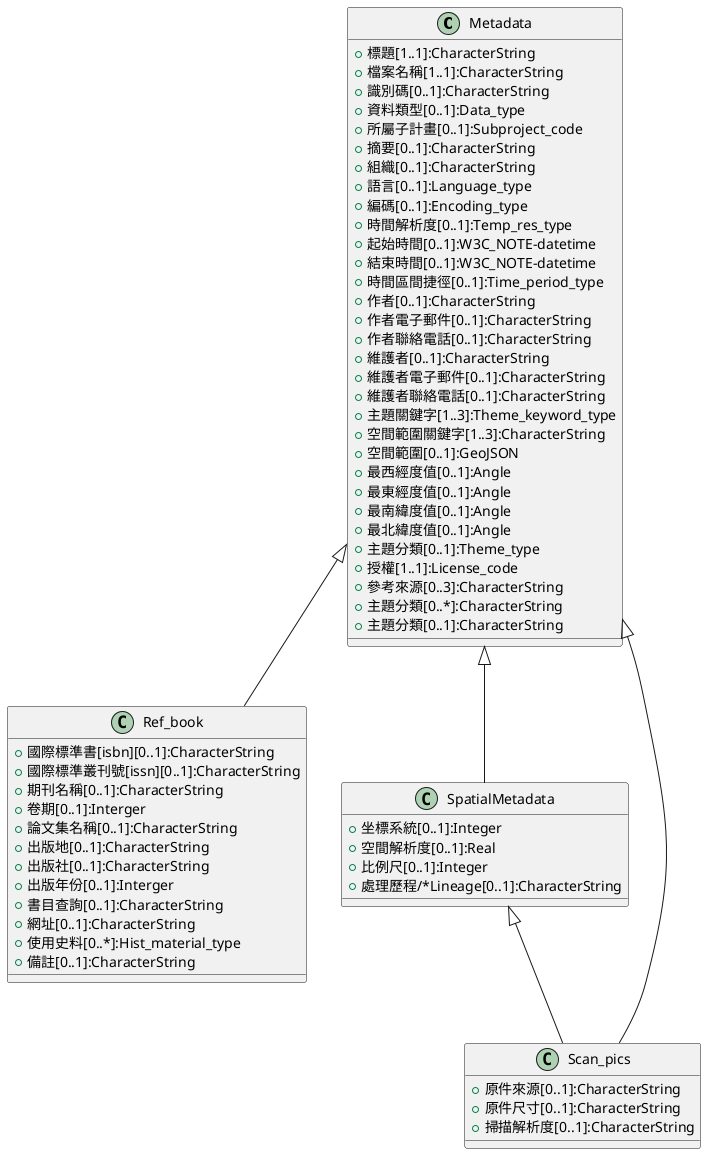 ```uml
@startuml

  Class Metadata {
    +標題[1..1]:CharacterString 
    /'{"def":"資料集名稱","zhTW":"標題","值域":"自由文字"}'/
    +檔案名稱[1..1]:CharacterString 
    /'{"def":"資料集詮釋資料網址 ","zhTW":"網址","值域":"unicode","note":"為CKAN預設之欄位"}'/
    +識別碼[0..1]:CharacterString
    /'{"def":"資料集檔案原始具有之唯一識別碼","zhTW":"識別碼","值域":"自由文字"}'/
    +資料類型[0..1]:Data_type
    /'{"def":"資料集所屬之類型","zhTW":"資料類型","值域":"codelist"}'/
    +所屬子計畫[0..1]:Subproject_code
    /'{"def":"資料集所屬之子計畫","zhTW":"所屬子計畫","值域":"codelist"}'/
    +摘要[0..1]:CharacterString
    /'{"def":"資料集之重要特性說明","zhTW":"摘要","值域":"自由文字"}'/
    +組織[0..1]:CharacterString
    /'{"def":"資料集所屬之組織單位","zhTW":"組織","值域":"codelist","note":"為CKAN預設之欄位"}'/
    +語言[0..1]:Language_type
    /'{"def":"資料集檔案原始之語系","zhTW":"語言","值域":"codelist"}'/
    +編碼[0..1]:Encoding_type
    /'{"def":"資料集檔案之字元編碼標準","zhTW":"編碼","值域":"codelist"}'/
    +時間解析度[0..1]:Temp_res_type
    /'{"def":"資料集檔案內容所代表時間之最細致時間單位","zhTW":"時間解析度","值域":"codelist"}'/
    +起始時間[0..1]:W3C_NOTE-datetime
    /'{"def":"資料集檔案內容所代表時間之起始時間點(段)","zhTW":"起始時間","值域":"由時間解析度決定。接受的格式為 'YYYY' (年/十年/百年)、'YYYY-MM' (月)、'YYYY-MM-DD' (日)。Depend on the temporal resolution setting. Acceptable formats: 'YYYY', 'YYYY-MM', or 'YYYY-MM-DD'."}'/
    +結束時間[0..1]:W3C_NOTE-datetime
    /'{"def":"資料集檔案內容所代表時間之結束時間點(段)","zhTW":"結束時間","值域":"由時間解析度決定。接受的格式為 'YYYY' (年/十年/百年)、'YYYY-MM' (月)、'YYYY-MM-DD' (日)。Depend on the temporal resolution setting. Acceptable formats: 'YYYY', 'YYYY-MM', or 'YYYY-MM-DD'."}'/
    +時間區間捷徑[0..1]:Time_period_type
    /'{"def":"資料集檔案內容所代表時間之歷史時期","zhTW":"時間區間捷徑","值域":"codelist"}'/
    +作者[0..1]:CharacterString
    /'{"def":"資料集檔案之原始創作者或單位","zhTW":"作者","值域":"自由文字"}'/
    +作者電子郵件[0..1]:CharacterString
    /'{"def":"創作者(單位)之電子郵件信箱","zhTW":"作者電子郵件","值域":"自由文字"}'/
    +作者聯絡電話[0..1]:CharacterString
    /'{"def":"創作者(單位)之聯絡電話","zhTW":"作者聯絡電話","值域":"自由文字"}'/
    +維護者[0..1]:CharacterString
    /'{"def":"負責維護資料集檔案之人員或單位","zhTW":"維護者","值域":"自由文字"}'/
    +維護者電子郵件[0..1]:CharacterString
    /'{"def":"維護者之電子郵件信箱","zhTW":"維護者電子郵件","值域":"自由文字"}'/
    +維護者聯絡電話[0..1]:CharacterString
    /'{"def":"維護者之聯絡電話","zhTW":"維護者聯絡電話","值域":"自由文字"}'/
    +主題關鍵字[1..3]:Theme_keyword_type 
    /'{"def":"可具體描述資料集主題的常用字彙或專有名詞","zhTW":"主題關鍵字","值域":"codelist"}'/
    +空間範圍關鍵字[1..3]:CharacterString 
    /'{"def":"可具體描述資料集空間範圍的地名或專有名詞","zhTW":"空間範圍關鍵字","值域":"codelist"}'/
    +空間範圍[0..1]:GeoJSON
    /'{"def":"描述資料檔案所涵蓋之空間範圍","zhTW":"空間範圍","值域":"自由文字","note":"為CKAN預設之欄位"}'/
    +最西經度值[0..1]:Angle
    /'{"def":"資料檔案內容所涵蓋空間範圍之最西經度，以角度表示","zhTW":"最西經度值","值域":"-180,0 <= 最西經度值<= 180,0"}'/
    +最東經度值[0..1]:Angle
    /'{"def":"資料檔案內容所涵蓋空間範圍之最東經度，以角度表示","zhTW":"最東經度值","值域":"-180,0 <= 最東經度值<= 180,0"}'/
    +最南緯度值[0..1]:Angle
    /'{"def":"資料檔案內容所涵蓋空間範圍之最南緯度，以角度表示","zhTW":"最南緯度值","值域":"-90,0 <= 最南緯度值<= 90,0;"}'/
    +最北緯度值[0..1]:Angle
    /'{"def":"資料檔案內容所涵蓋空間範圍之最北緯度，以角度表示","zhTW":"最北緯度值","值域":"-90,0 <= 最北緯度值<= 90,0;"}'/
    +主題分類[0..1]:Theme_type
    /'{"def":"資料檔案內容描述現象之主題分類","zhTW":"主題分類","值域":"codelist"}'/
    +授權[1..1]:License_code 
    /'{"def":"資料檔案授權之方式","zhTW":"授權","值域":"codelist"}'/
    +參考來源[0..3]:CharacterString 
    /'{"def":"資料集有關之參考資源描述","zhTW":"參考來源","值域":"自由文字"}'/
    +主題分類[0..*]:CharacterString 
    /'{"def":"描述資料集主題或空間的字彙標籤","zhTW":"主題分類","值域":"自由文字","note":"為CKAN預設之欄位"}'/
    +主題分類[0..1]:CharacterString
    /'{"def":"資料集檔案產出時間","zhTW":"主題分類","值域":"此處填寫資料產出時間，接受的格式為 'YYYY'、'YYYY-MM'、'YYYY-MM-DD'。若未填寫月 (日)，則由 '01' 取代。The time when data become available. Acceptable formats: 'YYYY', 'YYYY-MM', or 'YYYY-MM-DD'. Missing month (Day) will be filled with '01'"}'/
  }
  Class Ref_book {
    +國際標準書[isbn][0..1]:CharacterString
    /'{"def":"文獻書籍資料之國際標準書號","zhTW":"國際標準書[isbn]","值域":"自由文字"}'/
    +國際標準叢刊號[issn][0..1]:CharacterString
    /'{"def":"文獻書籍資料之國際標準叢刊號","zhTW":"國際標準叢刊號[issn]","值域":"自由文字"}'/
    +期刊名稱[0..1]:CharacterString
    /'{"def":"文獻書籍資料之期刊名稱","zhTW":"期刊名稱","值域":"自由文字"}'/
    +卷期[0..1]:Interger
    /'{"def":"文獻書籍資料之卷號","zhTW":"卷期","值域":"整數"}'/
    +論文集名稱[0..1]:CharacterString
    /'{"def":"文獻書籍資料之論文集名稱","zhTW":"論文集名稱","值域":"自由文字"}'/
    +出版地[0..1]:CharacterString
    /'{"def":"文獻書籍資料之出版地","zhTW":"出版地","值域":"自由文字"}'/
    +出版社[0..1]:CharacterString
    /'{"def":"文獻書籍資料之出版社","zhTW":"出版社","值域":"自由文字"}'/
    +出版年份[0..1]:Interger
    /'{"def":"文獻書籍資料之出版年份","zhTW":"出版年份","值域":"整數"}'/
    +書目查詢[0..1]:CharacterString
    /'{"def":"文獻書籍資料之出版社","zhTW":"書目查詢","值域":"自由文字"}'/
    +網址[0..1]:CharacterString
    /'{"def":"文獻書籍資料之電子資源連結","zhTW":"網址","值域":"自由文字"}'/
    +使用史料[0..*]:Hist_material_type
    /'{"def":"文獻書籍資料產出所參考之歷史資源","zhTW":"使用史料","值域":"自由文字"}'/
    +備註[0..1]:CharacterString
    /'{"def":"文獻書籍資料之備註說明","zhTW":"備註","值域":"自由文字"}'/
  }

  Class SpatialMetadata {
    +坐標系統[0..1]:Integer
    /'{"def":"空間資料集之坐標參考系統EPSG代碼","zhTW":"坐標系統","值域":"整數"}'/ 
    +空間解析度[0..1]:Real
    /'{"def":"空間資料集資料之地面取樣距離","zhTW":"空間解析度","值域":"實數","note":"距離單位為公尺"}'/
    +比例尺[0..1]:Integer
    /'{"def":"空間資料集資料之以等同紙圖或統計圖表比例尺方式所表示之比例尺分母數值","zhTW":"比例尺","值域":"整數","note":"記錄比例尺之分母"}'/
    +處理歷程/*Lineage[0..1]:CharacterString
    /'{"def":"空間資料集資料之處理歷程","zhTW":"處理歷程","值域":"自由文字"}'/
  }

  Class Scan_pics {
    +原件來源[0..1]:CharacterString
    /'{"def":"掃描圖像之原件來源、名稱或出處","zhTW":"原件來源","值域":"自由文字"}'/ 
    +原件尺寸[0..1]:CharacterString
    /'{"def":"掃描圖像之原件尺寸大小","zhTW":"原件尺寸","值域":"自由文字","note":"格式為長度x寬度，以公分為單位"}'/ 
    +掃描解析度[0..1]:CharacterString
    /'{"def":"掃描圖像之掃描解析度數值","zhTW":"掃描解析度","值域":"自由文字","note":"以DPI為單位"}'/ 
  }

  Metadata <|-- Ref_book
  Metadata <|-- SpatialMetadata
  Metadata <|-- Scan_pics
  SpatialMetadata <|-- Scan_pics

@enduml
```,```uml
@startuml

  Class Resource_Metadata {
    +檔案名稱[1..1]:CharacterString
    /'{"def":"資料檔案之名稱","zhTW":"檔案名稱","值域":"自由文字","note":"為CKAN預設之欄位"}'/
    +網址[1..1]:CharacterString
    /'{"def":"資料檔案線上連結之網址","zhTW":"網址","值域":"unicode","note":"為CKAN預設之欄位"}'/
    +格式[1..1]:CharacterString
    /'{"def":"資料檔案傳輸格式之名稱","zhTW":"格式","值域":"unicode","note":"為CKAN預設之欄位"}'/
    +坐標系統[0..1]:Integer
    /'{"def":"空間資料集檔案之坐標參考系統EPSG代碼","zhTW":"坐標系統","值域":"整數"}'/ 
    +摘要[0..1]:CharacterString
    /'{"def":"資料檔案之重要特性說明","zhTW":"摘要","值域":"摘要","note":"為CKAN預設之欄位"}'/ 
  }

  Class Subproject_code <<CodeList>> {
    +proj_1 
    +proj_2
    +proj_3
    +proj_4
    +no_selection
  }

  Class License_code <<CodeList>> {
    +授權類型未指定
    +開放資料共用公共領域貢獻和授權條款[PDDL]
    +開放資料公用姓名標示授權[ODC-BY]
    +創用CC公眾領域[CC0]
    +創用CC姓名標示[CC-BY]
    +創用CC姓名標示-相同方式分享[CC-BY-SA]
    +創用CC姓名標示-非商業性[CC-BY-NC]
    +創用CC姓名標示-非商業性-相同方式分享[CC-BY-NC-SA]
    +GNU自由文件授權條款[GFDL]
    +其他[開放]
    +其他[公眾領域]
    +其他[非商業]
    +其他[非開放]
    +政府資料開放平臺資料使用規範
  }

  Class Data_type <<CodeList>> {
    +statistics
    +books
    +pics_non_spatial
    +pics_spatial
    +grid/*raster
    +vector
    +tin
    +steropair/*stereopair
    +multimedia
  }

  Class Hist_material_type <<CodeList>> {
    +local_chronicles_in_qing_dynasty
    +japan_officials
    +officials_in_postwar_period
    +inscriptions
    +newspapers
    +maps
    +taiwanese_governor_office_files
    +dutch_formosa
    +field_researches
  }

  Class Theme_type <<Enumeration>> {
    +oceans
    /'{"def":"與鹽水水體的特徵物和其特性（包含內陸地區）有關之主題<br>例如潮汐、受潮汐影響的浪潮、海岸資訊、暗礁"}'/
    +climatologyMeteorologyAtmosphere
    /'{"def":"與大氣的處理過程與現象有關之主題<br>例如雲、天氣、氣候、大氣條件、氣候改變、降雨量"}'/
    +boundaries
    /'{"def":"與土地權利描述有關之主題<br>例如行政邊界界線"}'/
    +farming
    /'{"def":"與動物飼養和/或植物種植有關之主題<br>例如農耕、灌溉、水栽法、農園、畜牧、病蟲害和家畜"}'/
    +structure
    /'{"def":"與人工設施有關之主題<br>例如建築物、博物館、教堂、工廠、住家、紀念碑、商店、塔樓"}'/
    +transportation
    /'{"def":"與運輸有關之主題<br>例如道路、機場/航線、運輸路線、隧道、航海圖、飛機或船之位置、航圖、鐵路"}'/
    +elevation=006
    /'{"def":"高於或低於海平面的高程資訊<br>例如高度、海洋探測、數值高程模型、坡度"}'/
    +economy=005
    /'{"def":"與經濟活動和狀態有關的主題<br>例如生產、勞動、稅收、貿易、工業、觀光和生態旅遊、林業、漁業、商業或補狩業、探測和資源開發，如礦物、石油或天然氣"}'/
    +biota=002
    /'{"def":"與自然環境中植物群和/或動物群有關之主題<br>例如野生動物、植被、生物科學、生態學、荒漠、海洋生活、溼地、棲息地"}'/
    +location=013
    /'{"def":"與位置資訊和服務有關之主題<br>例如地址、控制網、控制點、郵遞區號及服務"}'/
    +utilitiesCommunication=019
    /'{"def":"與能源、廢棄物系統和公共通訊服務有關之主題<br>例如水利發電、地熱發電、太陽能與核能、水質淨化與供給、污水收集處理、電力和天然氣供給、數據交換、長途電信、無線電、通信網路"}'/
    +society=016
    /'{"def":"與社會文化特性有關之主題<br>例如社會福利、人類學、考古學、教育、傳統信仰、禮俗習慣、人口統計資料、娛樂活動、社會影響的評價、犯罪、司法審判、人口普查情報"}'/
    +environment=007
    /'{"def":"與環境資源、保護和保存有關的主題<br>例如環境汙染、資源浪費、環境衝擊評估、環境監控風險、天然保育區、景觀"}'/
    +intelligenceMilitary=011
    /'{"def":"與軍事基地、結構、活動有關之主題<br>例如兵營、訓練場、軍事運輸、情報搜集"}'/
    +planningCadastre=015
    /'{"def":"與土地未來之使用資訊有關之主題<br>例如土地使用圖、都市計畫圖、地籍調查、土地所有權"}'/
    +health=009
    /'{"def":"與健康、健康服務、人文生態學與環境安全有關之主題<br>例如疾病與身體不適、影響健康的因素、保健法、藥物濫用、身心健康、健康服務"}'/
    +geoscientificInformation=008
    /'{"def":"與地球科學有關之主題<br>例如地球物理學的地物特徵、地質學、礦產資源、組合科學、地球岩盤的組成起源、地震危機、火山活動、山崩、重力資訊、土壤、永久凍土、水文地質學、侵蝕"}'/
    +inlandWaters=012
    /'{"def":"與內陸地區的水特徵物、排水系統和其特性有關之主題<br>例如河流與冰河、鹽水湖、水資源利用計畫、水壩、水流、水災、水質、水道圖"}'/
    +imageryBaseMapsEarthCover=010
    /'{"def":"與底圖有關之主題<br>例如地表、地形圖、影像、未分類的影像、文字註記"}'/
  } 

  Class Language_type <<CodeList>> {
    +big5
    +utf-8
    +latin1
    +gb2312
    +gb18030
    +shift_jis
    +euc-jp
  }

  Class Encoding_type <<CodeList>> {
    +zho 
    +hak
    +nan
    +yue
    +lzh
    +jpn
    +eng
    +spa
    +nld
    +fos
    +por
  }

  Class Time_period_type <<CodeList>> {
    +Dutch_formosa
    +Kingdom_of_tungning
    +Kangxi_period
    +Early_qing_dynasty
    +Yongzheng_period
    +Qianlong_period
    +Late_qing_dynasty
    +Jiaqing_period
    +Daoguang_period
    +Daoxian_period
    +Xianfeng_period
    +Tongzhi_period
    +Japanese_colonial_period
    +Meiji_period
    +Taisho_period
    +Shōwa_period
    +Pacific_war_period
    +Postwar_period
  }

  Class Temp_res_type <<Enumeration>> {
    +Year
    +Decade
    +Century
    +Date
    +Month
  }

  Class Theme_keyword_type <<CodeList>> {
    +荷西時期[1624-1662]
    +明鄭時期[1661-1683]
    +清康熙時期[1662-1722]
    +清治前期[1684-1786]
    +清雍正時期[1723-1735]
    +清乾隆時期[1736-1795]
    +清治後期[1787-1895]
    +清嘉慶時期[1796-1820]
    +清道光時期[1821-1850]
    +清咸豐時期[1851-1861]
    +清同治時期[1862-1874]
    +清光緒時期[1875-1908]
    +日治時期[1895-1945]
    +日治時期[明治][1895-1911]
    +日治時期[大正][1912-1925]
    +日治時期[昭和][1926-1945]
    +太平洋戰爭時期[1941-1945]
    +戰後[1945-]
    +事件
    +災害
    +地震
    +水災
    +颱風
    +政治
    +荷蘭
    +西班牙
    +日本
    +清朝
    +國民政府
    +行政區
    +行政機構
    +聚落
    +地形
    +沖積層
    +海岸
    +海岸變遷
    +地震
    +斷層
    +氾濫平原
    +潟湖
    +地層下陷
    +沿岸漂沙
    +沿岸沙洲
    +沿岸流
    +溼地
    +古河道
    +沙丘
    +海埔新生地
    +水文
    +河流
    +流域
    +水井
    +水圳
    +水庫
    +水源地
    +生態
    +生態保育區
    +國家公園
    +公共衛生
    +醫院
    +流行病
    +經濟產業
    +農業
    +漁業
    +林業
    +商業
    +工業
    +糖廠
    +銀行
    +樟腦
    +土地利用
    +族群
    +人口統計
    +人口分佈
    +原住民
    +平埔族
    +西拉雅
    +荷蘭人
    +西班牙人
    +日本人
    +漢人
    +宗教信仰
    +寺廟
    +教堂
    +交通
    +道路
    +港口
    +鐵路
    +郵政
    +航線
    +主題圖
    +基本圖
    +歷史地圖
    +海圖
    +港口圖
    +耕地圖
    +溪地圖
    +市街圖
    +鳥瞰圖
    +戰爭圖
    +港口圖
    +耕地圖
    +溪地圖
    +市街圖
    +鳥瞰圖
    +戰爭圖
    +衛星影像
    +航空相片
    +地名
    +氣候
    +數位典藏
    +戶口調查
    +種族系

  }

  Class Loc_keyword_type <<CodeList>> {
    +七股區
    +下營區
    +中西區
    +仁德區
    +佳里區
    +六甲區
    +北區
    +北門區
    +南化區
    +南區
    +台南市
    +善化區
    +大內區
    +學甲區
    +安南區
    +安定區
    +安平區
    +官田區
    +將軍區
    +山上區
    +左鎮區
    +後壁區
    +新化區
    +新市區
    +新營區
    +東區
    +東山區
    +柳營區
    +楠西區
    +歸仁區
    +永康區
    +玉井區
    +白河區
    +西港區
    +關廟區
    +鹽水區
    +麻豆區
    +龍崎區
    +新港社
    +歐王社
    +蕭壟社
    +北線尾
    +鹿耳門
    +赤崁樓
    +熱蘭遮城
    +紅毛城
    +大目降社
    +赤崁街
    +赤崁社
    +大員
    +台江
    +赤崁
    +麻豆社
    +噍吧哖
    +哆喀嘓社
    +蕭壟溪
    +新港溪
    +清水溪
    +鹽水溪
    +堯港
    +下淡水社
    +打狗
    +放索溪
    +萬丹
    +目加溜灣
    +大武壟社
    +芒仔芒社
    +加老灣
    +茄藤社
    +漁夫角
    +上淡水社
    +瑯嶠
    +搭樓社
    +力力社
    +加祿堂
    +阿猴社
    +大澤機社
    +打狗山
    +小琉球嶼
    +淡水溪
    +放索社
    +魍港
    +笨港
    +打貓社
    +他里霧社
    +斗六社
    +猴悶社
    +魍港城堡
    +漁夫島
    +華武壟社
    +大坵田
    +龜佛山
    +槺榔
    +鹿仔草
    +南勢竹
    +龜仔港
    +土獅仔
    +諸羅山社
    +笨港溪
    +麻豆溪
    +井水港
    +北新
    +二鯤鯓
    +三鯤鯓
    +四鯤鯓
    +安平港
    +安平街
    +南鯤身廟
    +大道公廟
    +關帝廟
    +台灣
    +臺南洲
    +臺南市
    +北門郡
    +新營郡
    +東石郡
    +北門郡
    +新化郡
    +新豐郡
    +臺南廳
    +嘉義廳
    +曾文郡
  }

@enduml
```,```uml
@startuml

  Class CodeList {

  }

  Class Real {

  }

  Class W3C_NOTE-datetime {

  }

  Class Angle {

  }

  Class Year {

  }

  Class Integer {

  }

  Class GeoJSON {

  }

  Class CharacterString {

  }

@enduml
```